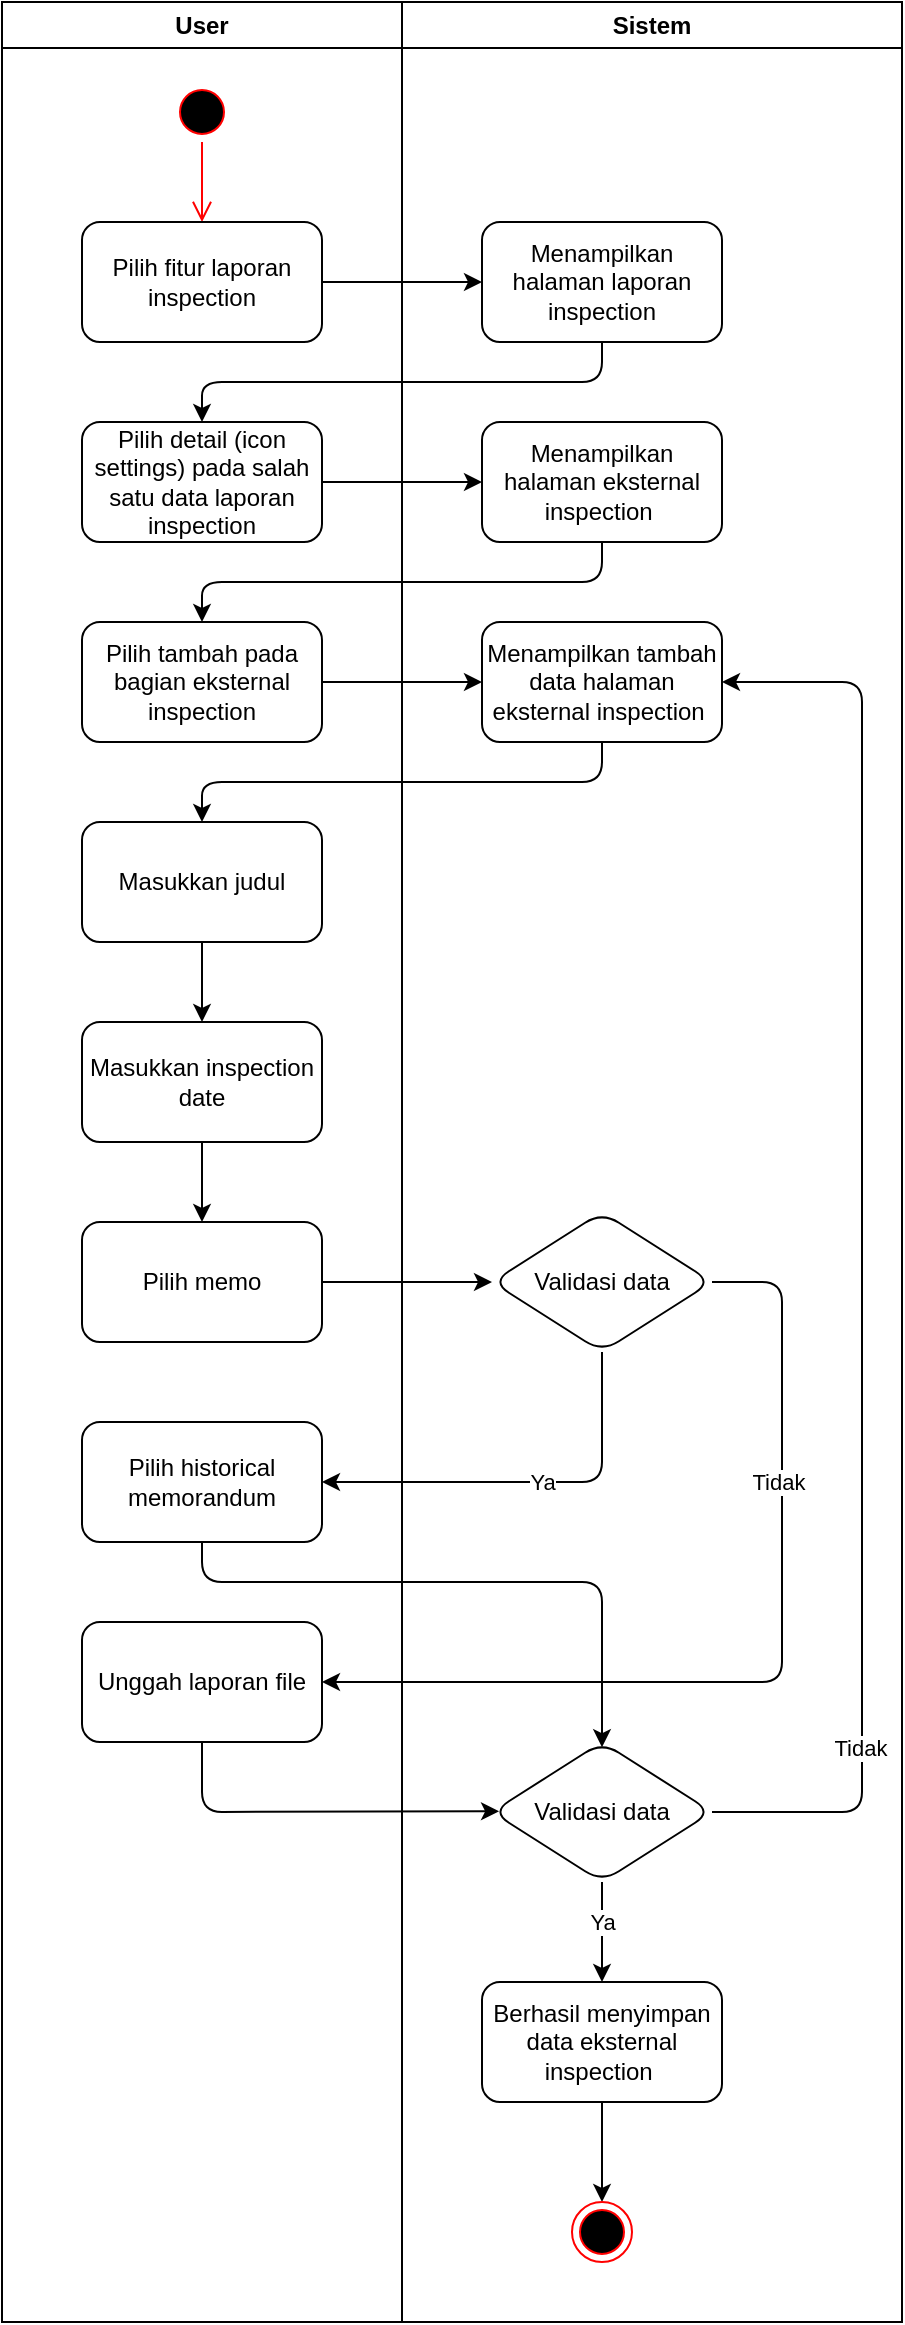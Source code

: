 <mxfile>
    <diagram id="tpR0jD9DrlDKG_cVk9__" name="Page-1">
        <mxGraphModel dx="2680" dy="1110" grid="1" gridSize="10" guides="1" tooltips="1" connect="1" arrows="1" fold="1" page="1" pageScale="1" pageWidth="850" pageHeight="1100" math="0" shadow="0">
            <root>
                <mxCell id="0"/>
                <mxCell id="1" parent="0"/>
                <mxCell id="2" value="User" style="swimlane;whiteSpace=wrap;html=1;" vertex="1" parent="1">
                    <mxGeometry x="80" y="80" width="200" height="1160" as="geometry"/>
                </mxCell>
                <mxCell id="3" value="" style="ellipse;html=1;shape=startState;fillColor=#000000;strokeColor=#ff0000;" vertex="1" parent="2">
                    <mxGeometry x="85" y="40" width="30" height="30" as="geometry"/>
                </mxCell>
                <mxCell id="4" value="" style="edgeStyle=orthogonalEdgeStyle;html=1;verticalAlign=bottom;endArrow=open;endSize=8;strokeColor=#ff0000;entryX=0.5;entryY=0;entryDx=0;entryDy=0;" edge="1" parent="2" source="3" target="5">
                    <mxGeometry relative="1" as="geometry">
                        <mxPoint x="100" y="130" as="targetPoint"/>
                    </mxGeometry>
                </mxCell>
                <mxCell id="5" value="Pilih fitur laporan inspection" style="rounded=1;whiteSpace=wrap;html=1;" vertex="1" parent="2">
                    <mxGeometry x="40" y="110" width="120" height="60" as="geometry"/>
                </mxCell>
                <mxCell id="6" value="Pilih detail (icon settings) pada salah satu data laporan inspection" style="rounded=1;whiteSpace=wrap;html=1;" vertex="1" parent="2">
                    <mxGeometry x="40" y="210" width="120" height="60" as="geometry"/>
                </mxCell>
                <mxCell id="7" value="Pilih tambah pada bagian eksternal inspection" style="rounded=1;whiteSpace=wrap;html=1;" vertex="1" parent="2">
                    <mxGeometry x="40" y="310" width="120" height="60" as="geometry"/>
                </mxCell>
                <mxCell id="8" value="Masukkan judul" style="rounded=1;whiteSpace=wrap;html=1;" vertex="1" parent="2">
                    <mxGeometry x="40" y="410" width="120" height="60" as="geometry"/>
                </mxCell>
                <mxCell id="9" value="" style="edgeStyle=none;html=1;" edge="1" parent="2" source="10" target="12">
                    <mxGeometry relative="1" as="geometry"/>
                </mxCell>
                <mxCell id="10" value="Masukkan inspection date" style="rounded=1;whiteSpace=wrap;html=1;" vertex="1" parent="2">
                    <mxGeometry x="40" y="510" width="120" height="60" as="geometry"/>
                </mxCell>
                <mxCell id="11" value="" style="edgeStyle=none;html=1;" edge="1" parent="2" source="8" target="10">
                    <mxGeometry relative="1" as="geometry"/>
                </mxCell>
                <mxCell id="12" value="Pilih memo" style="rounded=1;whiteSpace=wrap;html=1;" vertex="1" parent="2">
                    <mxGeometry x="40" y="610" width="120" height="60" as="geometry"/>
                </mxCell>
                <mxCell id="13" value="Pilih historical memorandum" style="whiteSpace=wrap;html=1;rounded=1;" vertex="1" parent="2">
                    <mxGeometry x="40" y="710" width="120" height="60" as="geometry"/>
                </mxCell>
                <mxCell id="14" value="Unggah laporan file" style="whiteSpace=wrap;html=1;rounded=1;" vertex="1" parent="2">
                    <mxGeometry x="40" y="810" width="120" height="60" as="geometry"/>
                </mxCell>
                <mxCell id="15" value="Sistem" style="swimlane;whiteSpace=wrap;html=1;" vertex="1" parent="1">
                    <mxGeometry x="280" y="80" width="250" height="1160" as="geometry"/>
                </mxCell>
                <mxCell id="16" value="Menampilkan halaman laporan inspection" style="rounded=1;whiteSpace=wrap;html=1;" vertex="1" parent="15">
                    <mxGeometry x="40" y="110" width="120" height="60" as="geometry"/>
                </mxCell>
                <mxCell id="17" value="Menampilkan halaman eksternal inspection&amp;nbsp;" style="rounded=1;whiteSpace=wrap;html=1;" vertex="1" parent="15">
                    <mxGeometry x="40" y="210" width="120" height="60" as="geometry"/>
                </mxCell>
                <mxCell id="18" value="Menampilkan tambah data halaman eksternal inspection&amp;nbsp;" style="rounded=1;whiteSpace=wrap;html=1;" vertex="1" parent="15">
                    <mxGeometry x="40" y="310" width="120" height="60" as="geometry"/>
                </mxCell>
                <mxCell id="19" value="Validasi data" style="rhombus;whiteSpace=wrap;html=1;rounded=1;" vertex="1" parent="15">
                    <mxGeometry x="45" y="605" width="110" height="70" as="geometry"/>
                </mxCell>
                <mxCell id="20" value="" style="edgeStyle=none;html=1;" edge="1" parent="15" source="24" target="26">
                    <mxGeometry relative="1" as="geometry"/>
                </mxCell>
                <mxCell id="21" value="Ya" style="edgeLabel;html=1;align=center;verticalAlign=middle;resizable=0;points=[];" vertex="1" connectable="0" parent="20">
                    <mxGeometry x="-0.2" relative="1" as="geometry">
                        <mxPoint as="offset"/>
                    </mxGeometry>
                </mxCell>
                <mxCell id="22" style="edgeStyle=none;html=1;entryX=1;entryY=0.5;entryDx=0;entryDy=0;" edge="1" parent="15" source="24" target="18">
                    <mxGeometry relative="1" as="geometry">
                        <Array as="points">
                            <mxPoint x="230" y="905"/>
                            <mxPoint x="230" y="340"/>
                        </Array>
                    </mxGeometry>
                </mxCell>
                <mxCell id="23" value="Tidak" style="edgeLabel;html=1;align=center;verticalAlign=middle;resizable=0;points=[];" vertex="1" connectable="0" parent="22">
                    <mxGeometry x="-0.697" y="1" relative="1" as="geometry">
                        <mxPoint as="offset"/>
                    </mxGeometry>
                </mxCell>
                <mxCell id="24" value="Validasi data" style="rhombus;whiteSpace=wrap;html=1;rounded=1;" vertex="1" parent="15">
                    <mxGeometry x="45" y="870" width="110" height="70" as="geometry"/>
                </mxCell>
                <mxCell id="25" value="" style="edgeStyle=none;html=1;" edge="1" parent="15" source="26" target="27">
                    <mxGeometry relative="1" as="geometry"/>
                </mxCell>
                <mxCell id="26" value="Berhasil menyimpan data&amp;nbsp;&lt;span style=&quot;color: rgb(0, 0, 0);&quot;&gt;eksternal inspection&amp;nbsp;&lt;/span&gt;" style="whiteSpace=wrap;html=1;rounded=1;" vertex="1" parent="15">
                    <mxGeometry x="40" y="990" width="120" height="60" as="geometry"/>
                </mxCell>
                <mxCell id="27" value="" style="ellipse;html=1;shape=endState;fillColor=#000000;strokeColor=#ff0000;" vertex="1" parent="15">
                    <mxGeometry x="85" y="1100" width="30" height="30" as="geometry"/>
                </mxCell>
                <mxCell id="28" value="" style="edgeStyle=none;html=1;" edge="1" parent="1" source="5" target="16">
                    <mxGeometry relative="1" as="geometry"/>
                </mxCell>
                <mxCell id="29" value="" style="edgeStyle=none;html=1;exitX=0.5;exitY=1;exitDx=0;exitDy=0;entryX=0.5;entryY=0;entryDx=0;entryDy=0;" edge="1" parent="1" source="16" target="6">
                    <mxGeometry relative="1" as="geometry">
                        <Array as="points">
                            <mxPoint x="380" y="270"/>
                            <mxPoint x="180" y="270"/>
                        </Array>
                    </mxGeometry>
                </mxCell>
                <mxCell id="30" value="" style="edgeStyle=none;html=1;" edge="1" parent="1" source="6" target="17">
                    <mxGeometry relative="1" as="geometry"/>
                </mxCell>
                <mxCell id="31" value="" style="edgeStyle=none;html=1;exitX=0.5;exitY=1;exitDx=0;exitDy=0;" edge="1" parent="1" source="17" target="7">
                    <mxGeometry relative="1" as="geometry">
                        <Array as="points">
                            <mxPoint x="380" y="370"/>
                            <mxPoint x="180" y="370"/>
                        </Array>
                    </mxGeometry>
                </mxCell>
                <mxCell id="32" value="" style="edgeStyle=none;html=1;" edge="1" parent="1" source="7" target="18">
                    <mxGeometry relative="1" as="geometry"/>
                </mxCell>
                <mxCell id="33" value="" style="edgeStyle=none;html=1;exitX=0.5;exitY=1;exitDx=0;exitDy=0;entryX=0.5;entryY=0;entryDx=0;entryDy=0;" edge="1" parent="1" source="18" target="8">
                    <mxGeometry relative="1" as="geometry">
                        <Array as="points">
                            <mxPoint x="380" y="470"/>
                            <mxPoint x="180" y="470"/>
                        </Array>
                    </mxGeometry>
                </mxCell>
                <mxCell id="34" value="" style="edgeStyle=none;html=1;" edge="1" parent="1" source="12" target="19">
                    <mxGeometry relative="1" as="geometry"/>
                </mxCell>
                <mxCell id="35" value="" style="edgeStyle=none;html=1;" edge="1" parent="1" source="19" target="13">
                    <mxGeometry relative="1" as="geometry">
                        <Array as="points">
                            <mxPoint x="380" y="820"/>
                        </Array>
                    </mxGeometry>
                </mxCell>
                <mxCell id="36" value="Ya" style="edgeLabel;html=1;align=center;verticalAlign=middle;resizable=0;points=[];" vertex="1" connectable="0" parent="35">
                    <mxGeometry x="-0.268" y="1" relative="1" as="geometry">
                        <mxPoint x="-20" y="-1" as="offset"/>
                    </mxGeometry>
                </mxCell>
                <mxCell id="37" value="" style="edgeStyle=none;html=1;" edge="1" parent="1" source="19" target="14">
                    <mxGeometry relative="1" as="geometry">
                        <Array as="points">
                            <mxPoint x="470" y="720"/>
                            <mxPoint x="470" y="920"/>
                        </Array>
                    </mxGeometry>
                </mxCell>
                <mxCell id="38" value="Tidak" style="edgeLabel;html=1;align=center;verticalAlign=middle;resizable=0;points=[];" vertex="1" connectable="0" parent="37">
                    <mxGeometry x="-0.061" y="-2" relative="1" as="geometry">
                        <mxPoint y="-84" as="offset"/>
                    </mxGeometry>
                </mxCell>
                <mxCell id="39" style="edgeStyle=none;html=1;entryX=0.032;entryY=0.495;entryDx=0;entryDy=0;entryPerimeter=0;exitX=0.5;exitY=1;exitDx=0;exitDy=0;" edge="1" parent="1" source="14" target="24">
                    <mxGeometry relative="1" as="geometry">
                        <Array as="points">
                            <mxPoint x="180" y="985"/>
                        </Array>
                    </mxGeometry>
                </mxCell>
                <mxCell id="40" style="edgeStyle=none;html=1;entryX=0.5;entryY=0.037;entryDx=0;entryDy=0;entryPerimeter=0;" edge="1" parent="1" source="13" target="24">
                    <mxGeometry relative="1" as="geometry">
                        <mxPoint x="380" y="950" as="targetPoint"/>
                        <Array as="points">
                            <mxPoint x="180" y="870"/>
                            <mxPoint x="380" y="870"/>
                        </Array>
                    </mxGeometry>
                </mxCell>
            </root>
        </mxGraphModel>
    </diagram>
</mxfile>